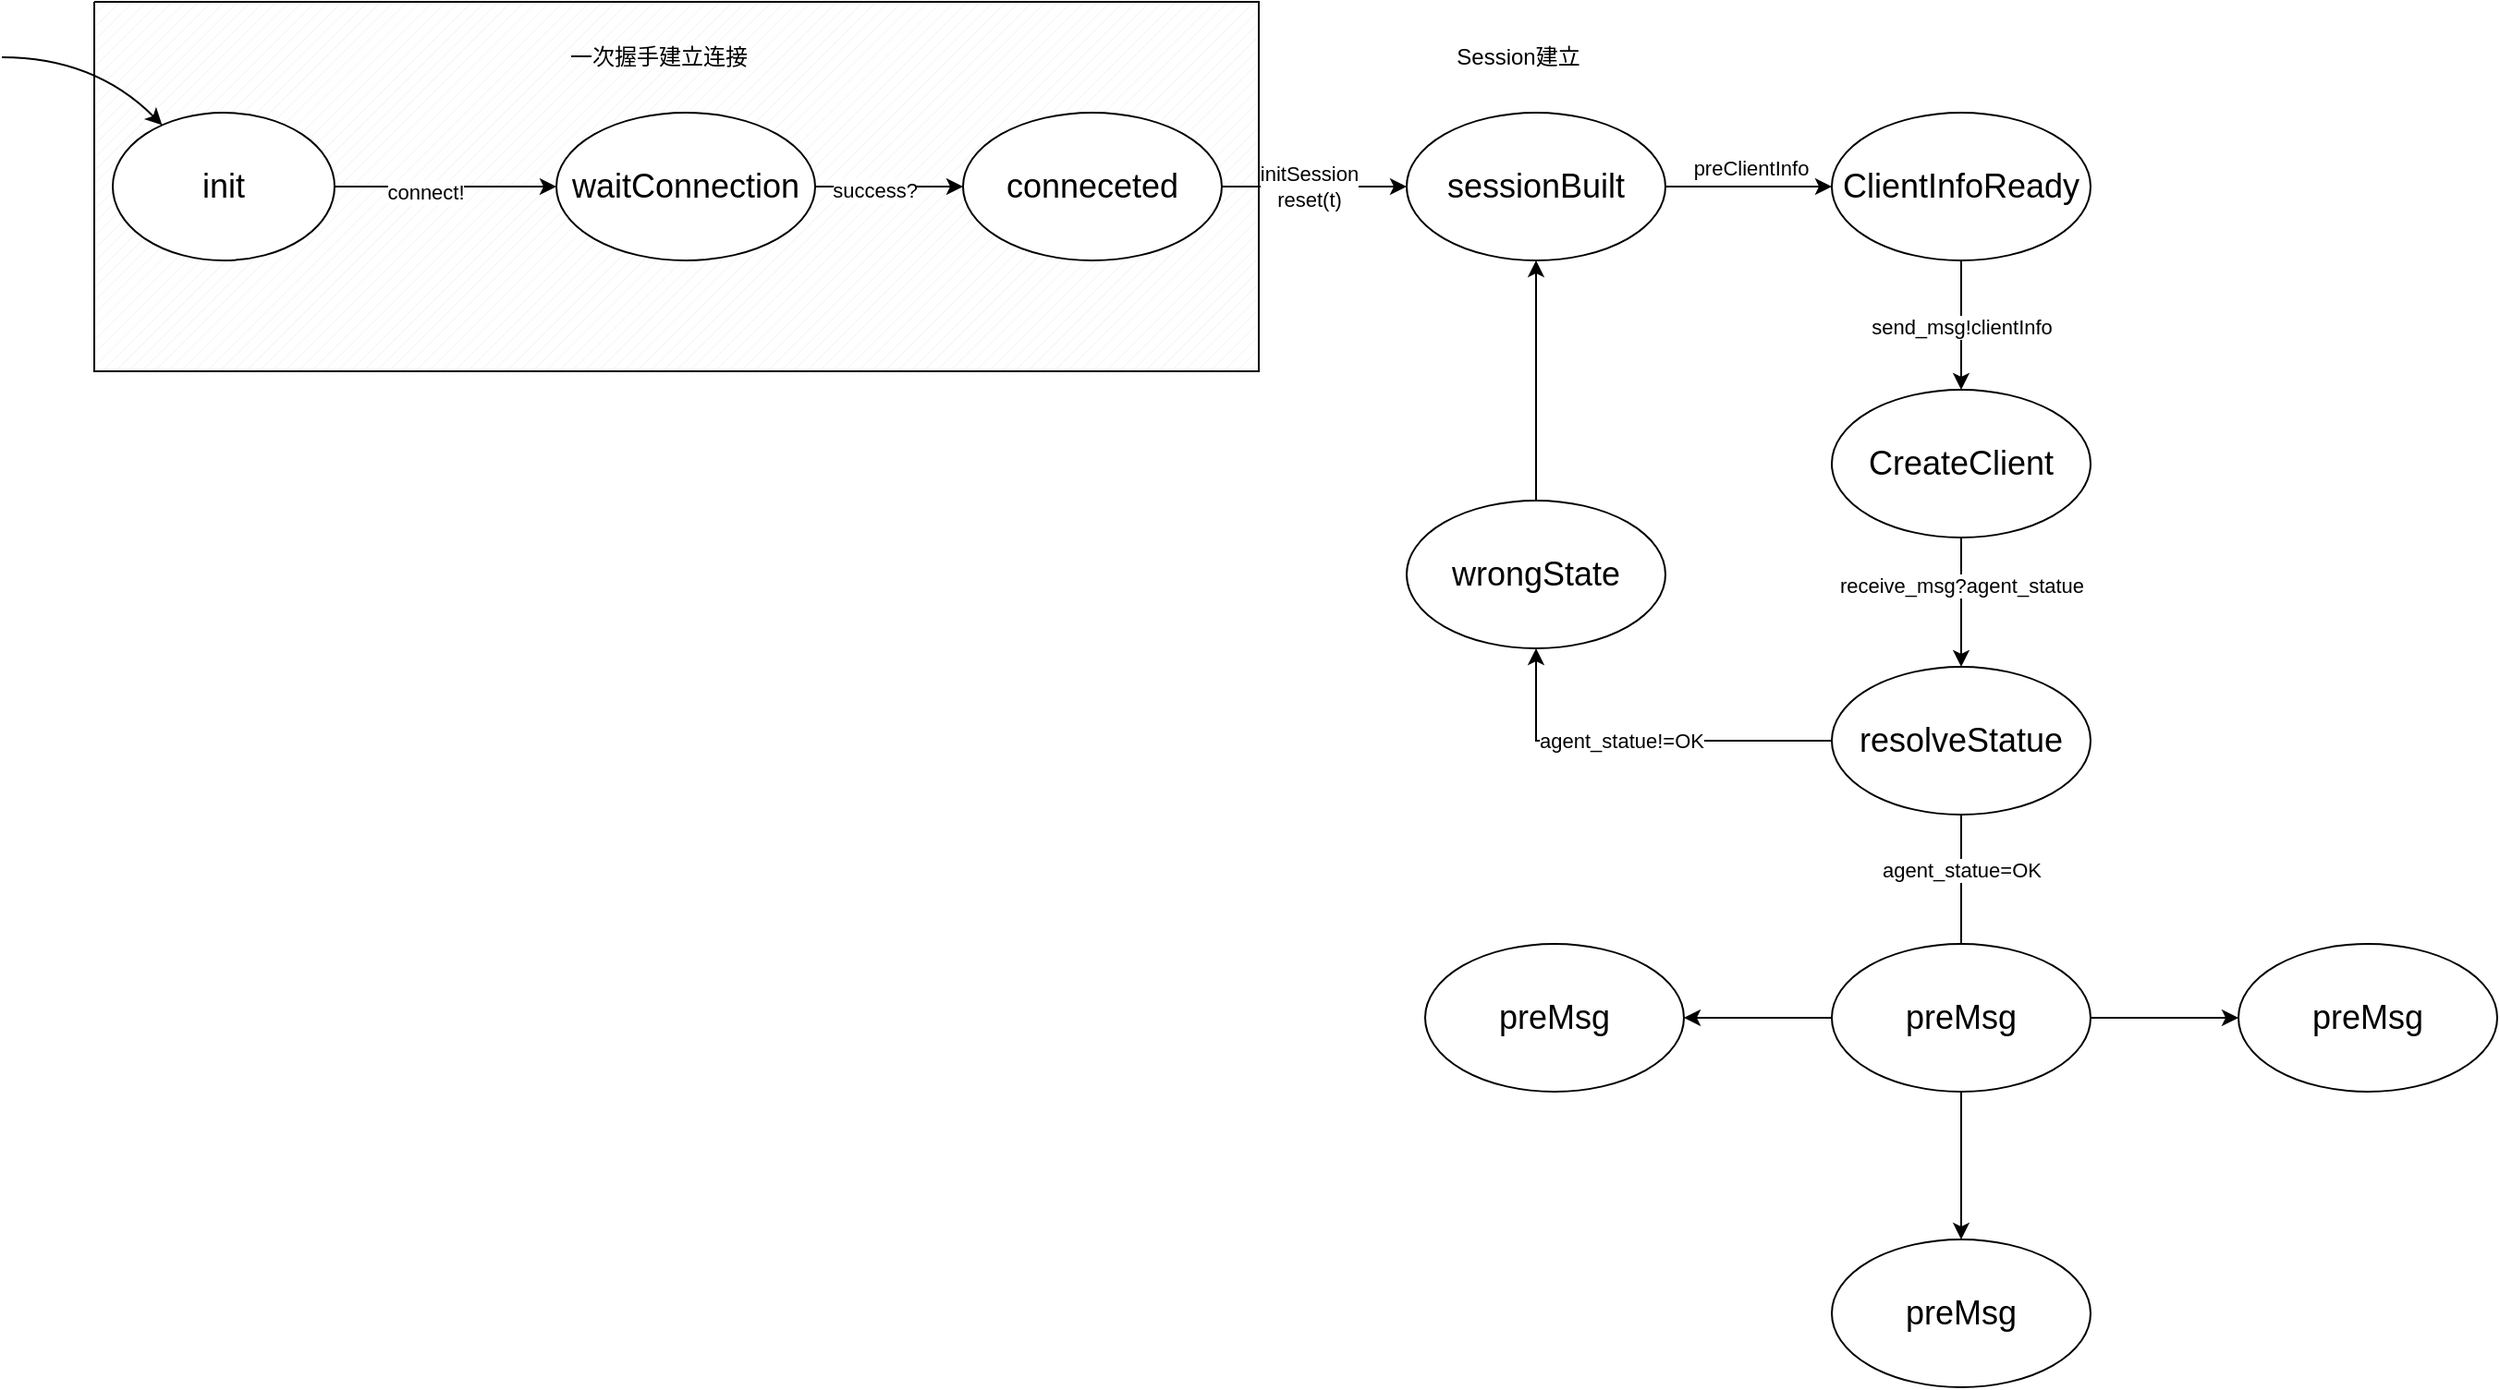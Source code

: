 <mxfile version="15.2.7" type="github">
  <diagram id="TmQShJGF5hXEyDGgik1b" name="Page-1">
    <mxGraphModel dx="1385" dy="646" grid="1" gridSize="10" guides="1" tooltips="1" connect="1" arrows="1" fold="1" page="1" pageScale="1" pageWidth="827" pageHeight="1169" math="0" shadow="0">
      <root>
        <mxCell id="0" />
        <mxCell id="1" parent="0" />
        <mxCell id="iZkbVyoFUoSE0fkcVcqZ-43" value="" style="verticalLabelPosition=bottom;verticalAlign=top;html=1;shape=mxgraph.basic.patternFillRect;fillStyle=diag;step=5;fillStrokeWidth=0.2;fillStrokeColor=#dddddd;" vertex="1" parent="1">
          <mxGeometry x="130" y="200" width="630" height="200" as="geometry" />
        </mxCell>
        <mxCell id="iZkbVyoFUoSE0fkcVcqZ-10" value="" style="edgeStyle=orthogonalEdgeStyle;rounded=0;orthogonalLoop=1;jettySize=auto;html=1;" edge="1" parent="1" source="iZkbVyoFUoSE0fkcVcqZ-2" target="iZkbVyoFUoSE0fkcVcqZ-9">
          <mxGeometry relative="1" as="geometry" />
        </mxCell>
        <mxCell id="iZkbVyoFUoSE0fkcVcqZ-11" value="connect!" style="edgeLabel;html=1;align=center;verticalAlign=middle;resizable=0;points=[];" vertex="1" connectable="0" parent="iZkbVyoFUoSE0fkcVcqZ-10">
          <mxGeometry x="-0.194" y="-3" relative="1" as="geometry">
            <mxPoint as="offset" />
          </mxGeometry>
        </mxCell>
        <mxCell id="iZkbVyoFUoSE0fkcVcqZ-2" value="&lt;font style=&quot;font-size: 18px&quot;&gt;init&lt;/font&gt;" style="ellipse;whiteSpace=wrap;html=1;" vertex="1" parent="1">
          <mxGeometry x="140" y="260" width="120" height="80" as="geometry" />
        </mxCell>
        <mxCell id="iZkbVyoFUoSE0fkcVcqZ-4" value="" style="curved=1;endArrow=classic;html=1;" edge="1" parent="1" target="iZkbVyoFUoSE0fkcVcqZ-2">
          <mxGeometry width="50" height="50" relative="1" as="geometry">
            <mxPoint x="80" y="230" as="sourcePoint" />
            <mxPoint x="120" y="210" as="targetPoint" />
            <Array as="points">
              <mxPoint x="130" y="230" />
            </Array>
          </mxGeometry>
        </mxCell>
        <mxCell id="iZkbVyoFUoSE0fkcVcqZ-14" value="" style="edgeStyle=orthogonalEdgeStyle;rounded=0;orthogonalLoop=1;jettySize=auto;html=1;" edge="1" parent="1" source="iZkbVyoFUoSE0fkcVcqZ-9" target="iZkbVyoFUoSE0fkcVcqZ-13">
          <mxGeometry relative="1" as="geometry" />
        </mxCell>
        <mxCell id="iZkbVyoFUoSE0fkcVcqZ-15" value="success?" style="edgeLabel;html=1;align=center;verticalAlign=middle;resizable=0;points=[];" vertex="1" connectable="0" parent="iZkbVyoFUoSE0fkcVcqZ-14">
          <mxGeometry x="-0.208" y="-2" relative="1" as="geometry">
            <mxPoint as="offset" />
          </mxGeometry>
        </mxCell>
        <mxCell id="iZkbVyoFUoSE0fkcVcqZ-9" value="&lt;font style=&quot;font-size: 18px&quot;&gt;waitConnection&lt;/font&gt;" style="ellipse;whiteSpace=wrap;html=1;" vertex="1" parent="1">
          <mxGeometry x="380" y="260" width="140" height="80" as="geometry" />
        </mxCell>
        <mxCell id="iZkbVyoFUoSE0fkcVcqZ-18" value="" style="edgeStyle=orthogonalEdgeStyle;rounded=0;orthogonalLoop=1;jettySize=auto;html=1;" edge="1" parent="1" source="iZkbVyoFUoSE0fkcVcqZ-13" target="iZkbVyoFUoSE0fkcVcqZ-17">
          <mxGeometry relative="1" as="geometry" />
        </mxCell>
        <mxCell id="iZkbVyoFUoSE0fkcVcqZ-19" value="initSession&lt;br&gt;reset(t)" style="edgeLabel;html=1;align=center;verticalAlign=middle;resizable=0;points=[];" vertex="1" connectable="0" parent="iZkbVyoFUoSE0fkcVcqZ-18">
          <mxGeometry x="-0.183" y="-1" relative="1" as="geometry">
            <mxPoint x="6" y="-1" as="offset" />
          </mxGeometry>
        </mxCell>
        <mxCell id="iZkbVyoFUoSE0fkcVcqZ-13" value="&lt;font style=&quot;font-size: 18px&quot;&gt;conneceted&lt;/font&gt;" style="ellipse;whiteSpace=wrap;html=1;" vertex="1" parent="1">
          <mxGeometry x="600" y="260" width="140" height="80" as="geometry" />
        </mxCell>
        <mxCell id="iZkbVyoFUoSE0fkcVcqZ-16" value="Session建立" style="text;html=1;align=center;verticalAlign=middle;resizable=0;points=[];autosize=1;strokeColor=none;fillColor=none;" vertex="1" parent="1">
          <mxGeometry x="860" y="220" width="80" height="20" as="geometry" />
        </mxCell>
        <mxCell id="iZkbVyoFUoSE0fkcVcqZ-21" value="" style="edgeStyle=orthogonalEdgeStyle;rounded=0;orthogonalLoop=1;jettySize=auto;html=1;exitX=0.5;exitY=1;exitDx=0;exitDy=0;" edge="1" parent="1" source="iZkbVyoFUoSE0fkcVcqZ-28" target="iZkbVyoFUoSE0fkcVcqZ-20">
          <mxGeometry relative="1" as="geometry">
            <mxPoint x="1140" y="350.0" as="sourcePoint" />
          </mxGeometry>
        </mxCell>
        <mxCell id="iZkbVyoFUoSE0fkcVcqZ-22" value="send_msg!clientInfo" style="edgeLabel;html=1;align=center;verticalAlign=middle;resizable=0;points=[];" vertex="1" connectable="0" parent="iZkbVyoFUoSE0fkcVcqZ-21">
          <mxGeometry x="-0.254" y="3" relative="1" as="geometry">
            <mxPoint x="-3" y="10" as="offset" />
          </mxGeometry>
        </mxCell>
        <mxCell id="iZkbVyoFUoSE0fkcVcqZ-29" value="" style="edgeStyle=orthogonalEdgeStyle;rounded=0;orthogonalLoop=1;jettySize=auto;html=1;" edge="1" parent="1" source="iZkbVyoFUoSE0fkcVcqZ-17" target="iZkbVyoFUoSE0fkcVcqZ-28">
          <mxGeometry relative="1" as="geometry" />
        </mxCell>
        <mxCell id="iZkbVyoFUoSE0fkcVcqZ-30" value="preClientInfo" style="edgeLabel;html=1;align=center;verticalAlign=middle;resizable=0;points=[];" vertex="1" connectable="0" parent="iZkbVyoFUoSE0fkcVcqZ-29">
          <mxGeometry x="-0.271" y="-1" relative="1" as="geometry">
            <mxPoint x="13" y="-11" as="offset" />
          </mxGeometry>
        </mxCell>
        <mxCell id="iZkbVyoFUoSE0fkcVcqZ-17" value="&lt;font style=&quot;font-size: 18px&quot;&gt;sessionBuilt&lt;/font&gt;" style="ellipse;whiteSpace=wrap;html=1;" vertex="1" parent="1">
          <mxGeometry x="840" y="260" width="140" height="80" as="geometry" />
        </mxCell>
        <mxCell id="iZkbVyoFUoSE0fkcVcqZ-24" value="" style="edgeStyle=orthogonalEdgeStyle;rounded=0;orthogonalLoop=1;jettySize=auto;html=1;" edge="1" parent="1" source="iZkbVyoFUoSE0fkcVcqZ-20" target="iZkbVyoFUoSE0fkcVcqZ-23">
          <mxGeometry relative="1" as="geometry" />
        </mxCell>
        <mxCell id="iZkbVyoFUoSE0fkcVcqZ-27" value="receive_msg?agent_statue" style="edgeLabel;html=1;align=center;verticalAlign=middle;resizable=0;points=[];" vertex="1" connectable="0" parent="iZkbVyoFUoSE0fkcVcqZ-24">
          <mxGeometry x="-0.275" relative="1" as="geometry">
            <mxPoint as="offset" />
          </mxGeometry>
        </mxCell>
        <mxCell id="iZkbVyoFUoSE0fkcVcqZ-20" value="&lt;font style=&quot;font-size: 18px&quot;&gt;CreateClient&lt;/font&gt;" style="ellipse;whiteSpace=wrap;html=1;" vertex="1" parent="1">
          <mxGeometry x="1070" y="410" width="140" height="80" as="geometry" />
        </mxCell>
        <mxCell id="iZkbVyoFUoSE0fkcVcqZ-32" value="" style="edgeStyle=orthogonalEdgeStyle;rounded=0;orthogonalLoop=1;jettySize=auto;html=1;exitX=0.5;exitY=1;exitDx=0;exitDy=0;entryX=0.5;entryY=0;entryDx=0;entryDy=0;" edge="1" parent="1" source="iZkbVyoFUoSE0fkcVcqZ-23" target="iZkbVyoFUoSE0fkcVcqZ-40">
          <mxGeometry relative="1" as="geometry">
            <mxPoint x="950" y="380" as="targetPoint" />
            <Array as="points">
              <mxPoint x="1140" y="740" />
              <mxPoint x="1140" y="740" />
            </Array>
          </mxGeometry>
        </mxCell>
        <mxCell id="iZkbVyoFUoSE0fkcVcqZ-33" value="agent_statue=OK" style="edgeLabel;html=1;align=center;verticalAlign=middle;resizable=0;points=[];" vertex="1" connectable="0" parent="iZkbVyoFUoSE0fkcVcqZ-32">
          <mxGeometry x="-0.275" y="-1" relative="1" as="geometry">
            <mxPoint x="1" y="-17" as="offset" />
          </mxGeometry>
        </mxCell>
        <mxCell id="iZkbVyoFUoSE0fkcVcqZ-35" value="" style="edgeStyle=orthogonalEdgeStyle;rounded=0;orthogonalLoop=1;jettySize=auto;html=1;" edge="1" parent="1" source="iZkbVyoFUoSE0fkcVcqZ-23" target="iZkbVyoFUoSE0fkcVcqZ-34">
          <mxGeometry relative="1" as="geometry" />
        </mxCell>
        <mxCell id="iZkbVyoFUoSE0fkcVcqZ-36" value="agent_statue!=OK" style="edgeLabel;html=1;align=center;verticalAlign=middle;resizable=0;points=[];" vertex="1" connectable="0" parent="iZkbVyoFUoSE0fkcVcqZ-35">
          <mxGeometry x="0.25" y="-1" relative="1" as="geometry">
            <mxPoint x="17" y="1" as="offset" />
          </mxGeometry>
        </mxCell>
        <mxCell id="iZkbVyoFUoSE0fkcVcqZ-23" value="&lt;font style=&quot;font-size: 18px&quot;&gt;resolveStatue&lt;/font&gt;" style="ellipse;whiteSpace=wrap;html=1;" vertex="1" parent="1">
          <mxGeometry x="1070" y="560" width="140" height="80" as="geometry" />
        </mxCell>
        <mxCell id="iZkbVyoFUoSE0fkcVcqZ-28" value="&lt;span style=&quot;font-size: 18px&quot;&gt;ClientInfoReady&lt;/span&gt;" style="ellipse;whiteSpace=wrap;html=1;" vertex="1" parent="1">
          <mxGeometry x="1070" y="260" width="140" height="80" as="geometry" />
        </mxCell>
        <mxCell id="iZkbVyoFUoSE0fkcVcqZ-39" style="edgeStyle=orthogonalEdgeStyle;rounded=0;orthogonalLoop=1;jettySize=auto;html=1;entryX=0.5;entryY=1;entryDx=0;entryDy=0;exitX=0.5;exitY=0;exitDx=0;exitDy=0;" edge="1" parent="1" source="iZkbVyoFUoSE0fkcVcqZ-34" target="iZkbVyoFUoSE0fkcVcqZ-17">
          <mxGeometry relative="1" as="geometry" />
        </mxCell>
        <mxCell id="iZkbVyoFUoSE0fkcVcqZ-34" value="&lt;font style=&quot;font-size: 18px&quot;&gt;wrongState&lt;/font&gt;" style="ellipse;whiteSpace=wrap;html=1;" vertex="1" parent="1">
          <mxGeometry x="840" y="470" width="140" height="80" as="geometry" />
        </mxCell>
        <mxCell id="iZkbVyoFUoSE0fkcVcqZ-48" value="" style="edgeStyle=orthogonalEdgeStyle;rounded=0;orthogonalLoop=1;jettySize=auto;html=1;" edge="1" parent="1" source="iZkbVyoFUoSE0fkcVcqZ-40" target="iZkbVyoFUoSE0fkcVcqZ-47">
          <mxGeometry relative="1" as="geometry" />
        </mxCell>
        <mxCell id="iZkbVyoFUoSE0fkcVcqZ-50" value="" style="edgeStyle=orthogonalEdgeStyle;rounded=0;orthogonalLoop=1;jettySize=auto;html=1;" edge="1" parent="1" source="iZkbVyoFUoSE0fkcVcqZ-40" target="iZkbVyoFUoSE0fkcVcqZ-49">
          <mxGeometry relative="1" as="geometry" />
        </mxCell>
        <mxCell id="iZkbVyoFUoSE0fkcVcqZ-52" value="" style="edgeStyle=orthogonalEdgeStyle;rounded=0;orthogonalLoop=1;jettySize=auto;html=1;" edge="1" parent="1" source="iZkbVyoFUoSE0fkcVcqZ-40" target="iZkbVyoFUoSE0fkcVcqZ-51">
          <mxGeometry relative="1" as="geometry" />
        </mxCell>
        <mxCell id="iZkbVyoFUoSE0fkcVcqZ-40" value="&lt;span style=&quot;font-size: 18px&quot;&gt;preMsg&lt;/span&gt;" style="ellipse;whiteSpace=wrap;html=1;" vertex="1" parent="1">
          <mxGeometry x="1070" y="710" width="140" height="80" as="geometry" />
        </mxCell>
        <mxCell id="iZkbVyoFUoSE0fkcVcqZ-42" value="一次握手建立连接" style="text;html=1;align=center;verticalAlign=middle;resizable=0;points=[];autosize=1;strokeColor=none;fillColor=none;" vertex="1" parent="1">
          <mxGeometry x="380" y="220" width="110" height="20" as="geometry" />
        </mxCell>
        <mxCell id="iZkbVyoFUoSE0fkcVcqZ-47" value="&lt;span style=&quot;font-size: 18px&quot;&gt;preMsg&lt;/span&gt;" style="ellipse;whiteSpace=wrap;html=1;" vertex="1" parent="1">
          <mxGeometry x="850" y="710" width="140" height="80" as="geometry" />
        </mxCell>
        <mxCell id="iZkbVyoFUoSE0fkcVcqZ-49" value="&lt;span style=&quot;font-size: 18px&quot;&gt;preMsg&lt;/span&gt;" style="ellipse;whiteSpace=wrap;html=1;" vertex="1" parent="1">
          <mxGeometry x="1070" y="870" width="140" height="80" as="geometry" />
        </mxCell>
        <mxCell id="iZkbVyoFUoSE0fkcVcqZ-51" value="&lt;span style=&quot;font-size: 18px&quot;&gt;preMsg&lt;/span&gt;" style="ellipse;whiteSpace=wrap;html=1;" vertex="1" parent="1">
          <mxGeometry x="1290" y="710" width="140" height="80" as="geometry" />
        </mxCell>
      </root>
    </mxGraphModel>
  </diagram>
</mxfile>
